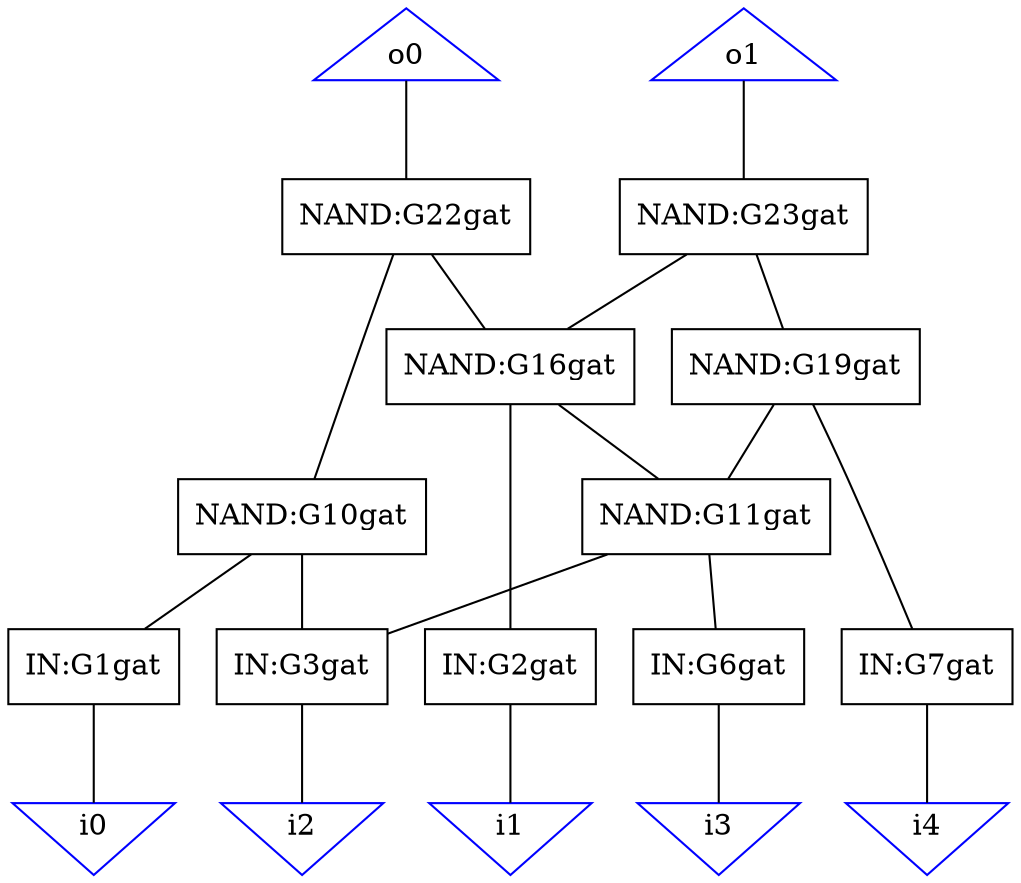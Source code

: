 digraph {
// Primary Inputs
{ rank=sink
  i0 [shape=invtriangle,color=blue];
  i1 [shape=invtriangle,color=blue];
  i2 [shape=invtriangle,color=blue];
  i3 [shape=invtriangle,color=blue];
  i4 [shape=invtriangle,color=blue];
}
// Primary Outputs
{ rank=source
  o0 [shape=triangle,color=blue];
  o1 [shape=triangle,color=blue];
}
// Inputs
{ rank=same
  "G1gat" [label="IN:G1gat",shape=box]; // Input(name=G1gat)
  "G2gat" [label="IN:G2gat",shape=box]; // Input(name=G2gat)
  "G3gat" [label="IN:G3gat",shape=box]; // Input(name=G3gat)
  "G6gat" [label="IN:G6gat",shape=box]; // Input(name=G6gat)
  "G7gat" [label="IN:G7gat",shape=box]; // Input(name=G7gat)
}
// Gates
  "G10gat" [label="NAND:G10gat",shape=rect]; // Gate(name=G10gat, type=NAND, args=[G1gat, G3gat])
  "G11gat" [label="NAND:G11gat",shape=rect]; // Gate(name=G11gat, type=NAND, args=[G3gat, G6gat])
  "G16gat" [label="NAND:G16gat",shape=rect]; // Gate(name=G16gat, type=NAND, args=[G2gat, G11gat])
  "G19gat" [label="NAND:G19gat",shape=rect]; // Gate(name=G19gat, type=NAND, args=[G11gat, G7gat])
  "G22gat" [label="NAND:G22gat",shape=rect]; // Gate(name=G22gat, type=NAND, args=[G10gat, G16gat])
  "G23gat" [label="NAND:G23gat",shape=rect]; // Gate(name=G23gat, type=NAND, args=[G16gat, G19gat])
// Input connections
  "G1gat" -> i0 [arrowhead=none];
  "G2gat" -> i1 [arrowhead=none];
  "G3gat" -> i2 [arrowhead=none];
  "G6gat" -> i3 [arrowhead=none];
  "G7gat" -> i4 [arrowhead=none];
// Node connections
  "G10gat" -> "G1gat" [arrowhead=none];
  "G10gat" -> "G3gat" [arrowhead=none];
  "G11gat" -> "G3gat" [arrowhead=none];
  "G11gat" -> "G6gat" [arrowhead=none];
  "G16gat" -> "G2gat" [arrowhead=none];
  "G16gat" -> "G11gat" [arrowhead=none];
  "G19gat" -> "G11gat" [arrowhead=none];
  "G19gat" -> "G7gat" [arrowhead=none];
  "G22gat" -> "G10gat" [arrowhead=none];
  "G22gat" -> "G16gat" [arrowhead=none];
  "G23gat" -> "G16gat" [arrowhead=none];
  "G23gat" -> "G19gat" [arrowhead=none];
// Output connections
  o0 -> "G22gat" [arrowhead=none];
  o1 -> "G23gat" [arrowhead=none];
}
